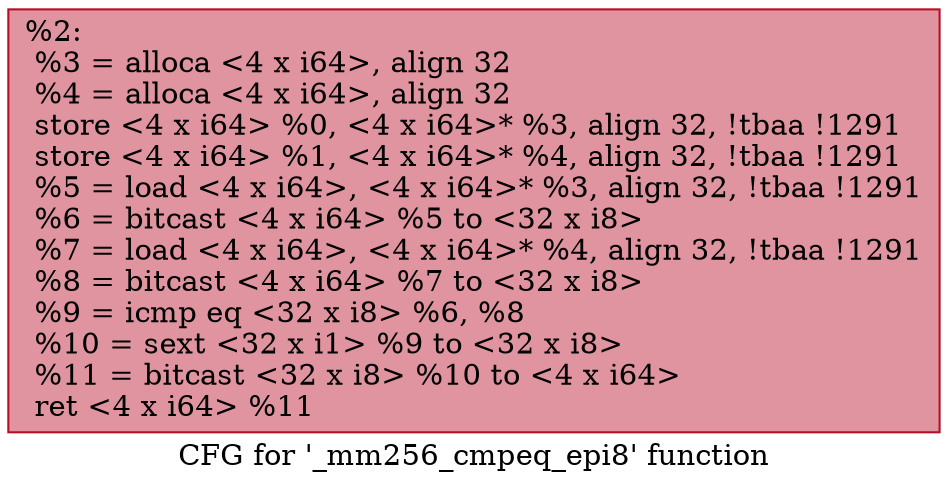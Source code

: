 digraph "CFG for '_mm256_cmpeq_epi8' function" {
	label="CFG for '_mm256_cmpeq_epi8' function";

	Node0x2066300 [shape=record,color="#b70d28ff", style=filled, fillcolor="#b70d2870",label="{%2:\l  %3 = alloca \<4 x i64\>, align 32\l  %4 = alloca \<4 x i64\>, align 32\l  store \<4 x i64\> %0, \<4 x i64\>* %3, align 32, !tbaa !1291\l  store \<4 x i64\> %1, \<4 x i64\>* %4, align 32, !tbaa !1291\l  %5 = load \<4 x i64\>, \<4 x i64\>* %3, align 32, !tbaa !1291\l  %6 = bitcast \<4 x i64\> %5 to \<32 x i8\>\l  %7 = load \<4 x i64\>, \<4 x i64\>* %4, align 32, !tbaa !1291\l  %8 = bitcast \<4 x i64\> %7 to \<32 x i8\>\l  %9 = icmp eq \<32 x i8\> %6, %8\l  %10 = sext \<32 x i1\> %9 to \<32 x i8\>\l  %11 = bitcast \<32 x i8\> %10 to \<4 x i64\>\l  ret \<4 x i64\> %11\l}"];
}
